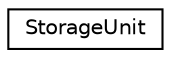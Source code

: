 digraph "Graphical Class Hierarchy"
{
  edge [fontname="Helvetica",fontsize="10",labelfontname="Helvetica",labelfontsize="10"];
  node [fontname="Helvetica",fontsize="10",shape=record];
  rankdir="LR";
  Node0 [label="StorageUnit",height=0.2,width=0.4,color="black", fillcolor="white", style="filled",URL="$classStorageUnit.html"];
}
